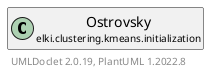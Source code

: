 @startuml
    remove .*\.(Instance|Par|Parameterizer|Factory)$
    set namespaceSeparator none
    hide empty fields
    hide empty methods

    class "<size:14>Ostrovsky.Par\n<size:10>elki.clustering.kmeans.initialization" as elki.clustering.kmeans.initialization.Ostrovsky.Par [[Ostrovsky.Par.html]] {
        +make(): Ostrovsky
    }

    abstract class "<size:14>AbstractKMeansInitialization.Par\n<size:10>elki.clustering.kmeans.initialization" as elki.clustering.kmeans.initialization.AbstractKMeansInitialization.Par [[AbstractKMeansInitialization.Par.html]]
    class "<size:14>Ostrovsky\n<size:10>elki.clustering.kmeans.initialization" as elki.clustering.kmeans.initialization.Ostrovsky [[Ostrovsky.html]]

    elki.clustering.kmeans.initialization.AbstractKMeansInitialization.Par <|-- elki.clustering.kmeans.initialization.Ostrovsky.Par
    elki.clustering.kmeans.initialization.Ostrovsky +-- elki.clustering.kmeans.initialization.Ostrovsky.Par

    center footer UMLDoclet 2.0.19, PlantUML 1.2022.8
@enduml
